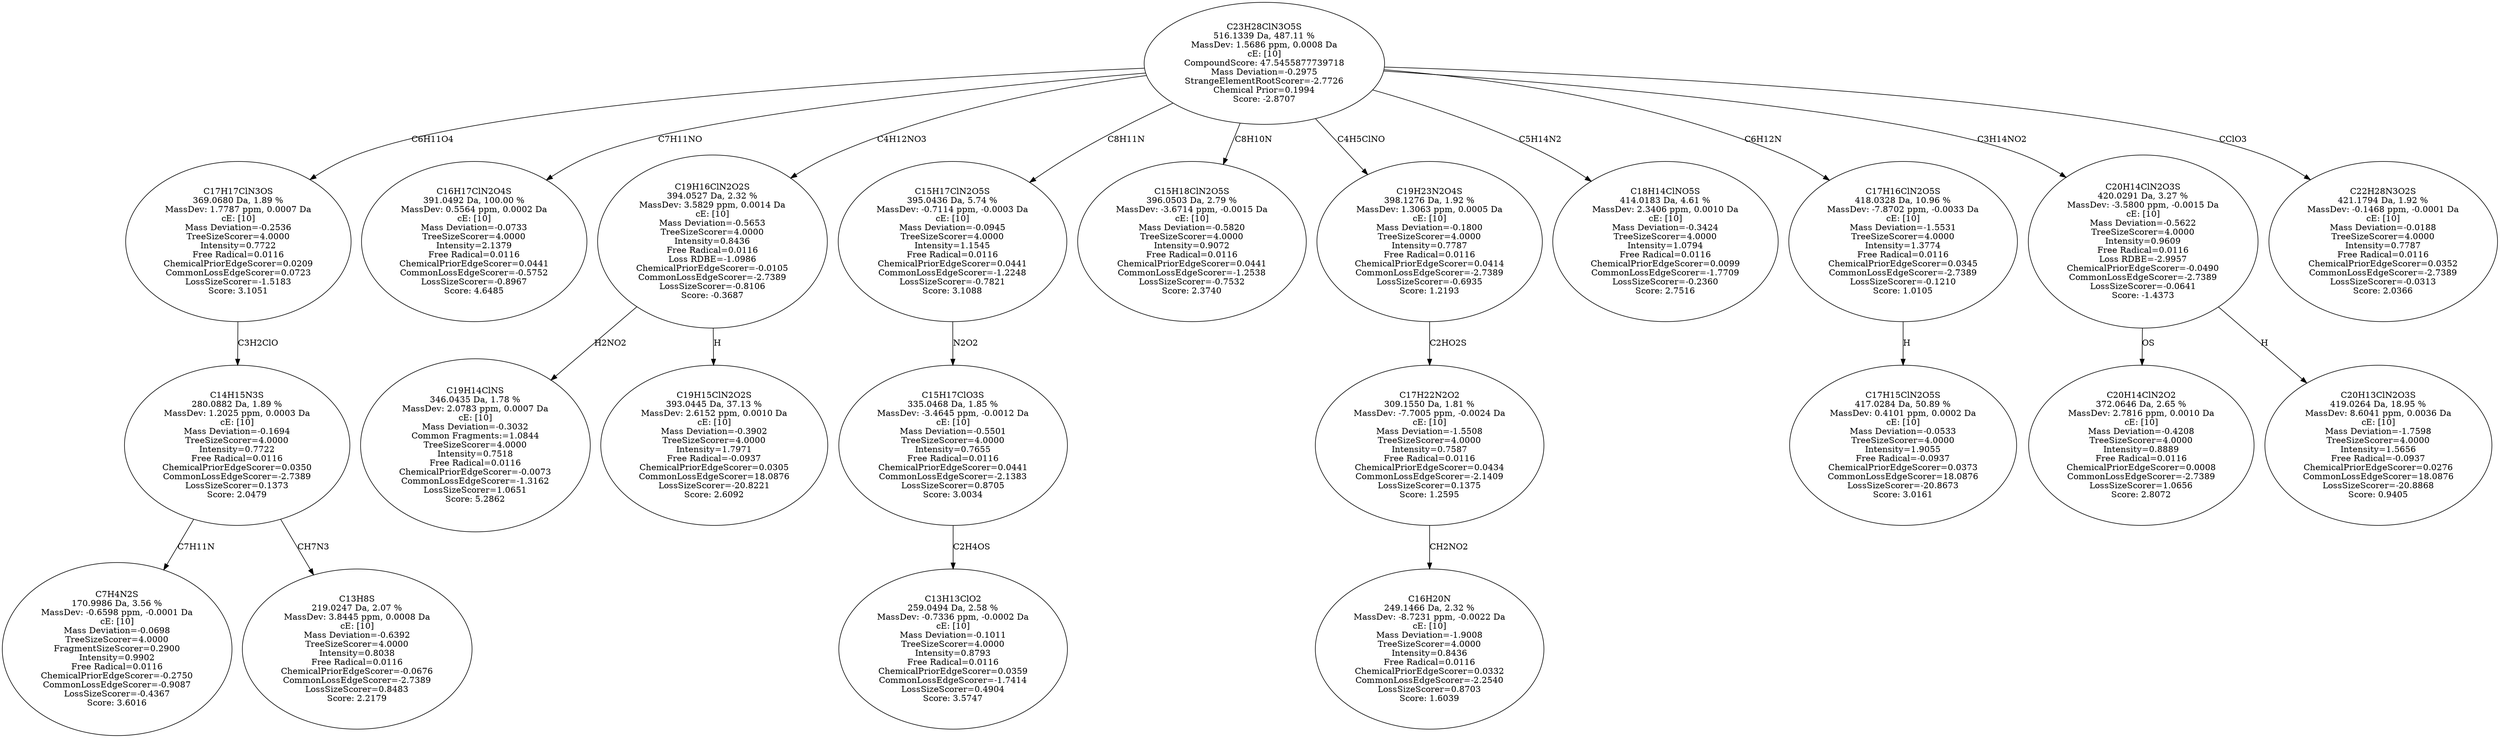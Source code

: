 strict digraph {
v1 [label="C7H4N2S\n170.9986 Da, 3.56 %\nMassDev: -0.6598 ppm, -0.0001 Da\ncE: [10]\nMass Deviation=-0.0698\nTreeSizeScorer=4.0000\nFragmentSizeScorer=0.2900\nIntensity=0.9902\nFree Radical=0.0116\nChemicalPriorEdgeScorer=-0.2750\nCommonLossEdgeScorer=-0.9087\nLossSizeScorer=-0.4367\nScore: 3.6016"];
v2 [label="C13H8S\n219.0247 Da, 2.07 %\nMassDev: 3.8445 ppm, 0.0008 Da\ncE: [10]\nMass Deviation=-0.6392\nTreeSizeScorer=4.0000\nIntensity=0.8038\nFree Radical=0.0116\nChemicalPriorEdgeScorer=-0.0676\nCommonLossEdgeScorer=-2.7389\nLossSizeScorer=0.8483\nScore: 2.2179"];
v3 [label="C14H15N3S\n280.0882 Da, 1.89 %\nMassDev: 1.2025 ppm, 0.0003 Da\ncE: [10]\nMass Deviation=-0.1694\nTreeSizeScorer=4.0000\nIntensity=0.7722\nFree Radical=0.0116\nChemicalPriorEdgeScorer=0.0350\nCommonLossEdgeScorer=-2.7389\nLossSizeScorer=0.1373\nScore: 2.0479"];
v4 [label="C17H17ClN3OS\n369.0680 Da, 1.89 %\nMassDev: 1.7787 ppm, 0.0007 Da\ncE: [10]\nMass Deviation=-0.2536\nTreeSizeScorer=4.0000\nIntensity=0.7722\nFree Radical=0.0116\nChemicalPriorEdgeScorer=0.0209\nCommonLossEdgeScorer=0.0723\nLossSizeScorer=-1.5183\nScore: 3.1051"];
v5 [label="C16H17ClN2O4S\n391.0492 Da, 100.00 %\nMassDev: 0.5564 ppm, 0.0002 Da\ncE: [10]\nMass Deviation=-0.0733\nTreeSizeScorer=4.0000\nIntensity=2.1379\nFree Radical=0.0116\nChemicalPriorEdgeScorer=0.0441\nCommonLossEdgeScorer=-0.5752\nLossSizeScorer=-0.8967\nScore: 4.6485"];
v6 [label="C19H14ClNS\n346.0435 Da, 1.78 %\nMassDev: 2.0783 ppm, 0.0007 Da\ncE: [10]\nMass Deviation=-0.3032\nCommon Fragments:=1.0844\nTreeSizeScorer=4.0000\nIntensity=0.7518\nFree Radical=0.0116\nChemicalPriorEdgeScorer=-0.0073\nCommonLossEdgeScorer=-1.3162\nLossSizeScorer=1.0651\nScore: 5.2862"];
v7 [label="C19H15ClN2O2S\n393.0445 Da, 37.13 %\nMassDev: 2.6152 ppm, 0.0010 Da\ncE: [10]\nMass Deviation=-0.3902\nTreeSizeScorer=4.0000\nIntensity=1.7971\nFree Radical=-0.0937\nChemicalPriorEdgeScorer=0.0305\nCommonLossEdgeScorer=18.0876\nLossSizeScorer=-20.8221\nScore: 2.6092"];
v8 [label="C19H16ClN2O2S\n394.0527 Da, 2.32 %\nMassDev: 3.5829 ppm, 0.0014 Da\ncE: [10]\nMass Deviation=-0.5653\nTreeSizeScorer=4.0000\nIntensity=0.8436\nFree Radical=0.0116\nLoss RDBE=-1.0986\nChemicalPriorEdgeScorer=-0.0105\nCommonLossEdgeScorer=-2.7389\nLossSizeScorer=-0.8106\nScore: -0.3687"];
v9 [label="C13H13ClO2\n259.0494 Da, 2.58 %\nMassDev: -0.7336 ppm, -0.0002 Da\ncE: [10]\nMass Deviation=-0.1011\nTreeSizeScorer=4.0000\nIntensity=0.8793\nFree Radical=0.0116\nChemicalPriorEdgeScorer=0.0359\nCommonLossEdgeScorer=-1.7414\nLossSizeScorer=0.4904\nScore: 3.5747"];
v10 [label="C15H17ClO3S\n335.0468 Da, 1.85 %\nMassDev: -3.4645 ppm, -0.0012 Da\ncE: [10]\nMass Deviation=-0.5501\nTreeSizeScorer=4.0000\nIntensity=0.7655\nFree Radical=0.0116\nChemicalPriorEdgeScorer=0.0441\nCommonLossEdgeScorer=-2.1383\nLossSizeScorer=0.8705\nScore: 3.0034"];
v11 [label="C15H17ClN2O5S\n395.0436 Da, 5.74 %\nMassDev: -0.7114 ppm, -0.0003 Da\ncE: [10]\nMass Deviation=-0.0945\nTreeSizeScorer=4.0000\nIntensity=1.1545\nFree Radical=0.0116\nChemicalPriorEdgeScorer=0.0441\nCommonLossEdgeScorer=-1.2248\nLossSizeScorer=-0.7821\nScore: 3.1088"];
v12 [label="C15H18ClN2O5S\n396.0503 Da, 2.79 %\nMassDev: -3.6714 ppm, -0.0015 Da\ncE: [10]\nMass Deviation=-0.5820\nTreeSizeScorer=4.0000\nIntensity=0.9072\nFree Radical=0.0116\nChemicalPriorEdgeScorer=0.0441\nCommonLossEdgeScorer=-1.2538\nLossSizeScorer=-0.7532\nScore: 2.3740"];
v13 [label="C16H20N\n249.1466 Da, 2.32 %\nMassDev: -8.7231 ppm, -0.0022 Da\ncE: [10]\nMass Deviation=-1.9008\nTreeSizeScorer=4.0000\nIntensity=0.8436\nFree Radical=0.0116\nChemicalPriorEdgeScorer=0.0332\nCommonLossEdgeScorer=-2.2540\nLossSizeScorer=0.8703\nScore: 1.6039"];
v14 [label="C17H22N2O2\n309.1550 Da, 1.81 %\nMassDev: -7.7005 ppm, -0.0024 Da\ncE: [10]\nMass Deviation=-1.5508\nTreeSizeScorer=4.0000\nIntensity=0.7587\nFree Radical=0.0116\nChemicalPriorEdgeScorer=0.0434\nCommonLossEdgeScorer=-2.1409\nLossSizeScorer=0.1375\nScore: 1.2595"];
v15 [label="C19H23N2O4S\n398.1276 Da, 1.92 %\nMassDev: 1.3063 ppm, 0.0005 Da\ncE: [10]\nMass Deviation=-0.1800\nTreeSizeScorer=4.0000\nIntensity=0.7787\nFree Radical=0.0116\nChemicalPriorEdgeScorer=0.0414\nCommonLossEdgeScorer=-2.7389\nLossSizeScorer=-0.6935\nScore: 1.2193"];
v16 [label="C18H14ClNO5S\n414.0183 Da, 4.61 %\nMassDev: 2.3406 ppm, 0.0010 Da\ncE: [10]\nMass Deviation=-0.3424\nTreeSizeScorer=4.0000\nIntensity=1.0794\nFree Radical=0.0116\nChemicalPriorEdgeScorer=0.0099\nCommonLossEdgeScorer=-1.7709\nLossSizeScorer=-0.2360\nScore: 2.7516"];
v17 [label="C17H15ClN2O5S\n417.0284 Da, 50.89 %\nMassDev: 0.4101 ppm, 0.0002 Da\ncE: [10]\nMass Deviation=-0.0533\nTreeSizeScorer=4.0000\nIntensity=1.9055\nFree Radical=-0.0937\nChemicalPriorEdgeScorer=0.0373\nCommonLossEdgeScorer=18.0876\nLossSizeScorer=-20.8673\nScore: 3.0161"];
v18 [label="C17H16ClN2O5S\n418.0328 Da, 10.96 %\nMassDev: -7.8702 ppm, -0.0033 Da\ncE: [10]\nMass Deviation=-1.5531\nTreeSizeScorer=4.0000\nIntensity=1.3774\nFree Radical=0.0116\nChemicalPriorEdgeScorer=0.0345\nCommonLossEdgeScorer=-2.7389\nLossSizeScorer=-0.1210\nScore: 1.0105"];
v19 [label="C20H14ClN2O2\n372.0646 Da, 2.65 %\nMassDev: 2.7816 ppm, 0.0010 Da\ncE: [10]\nMass Deviation=-0.4208\nTreeSizeScorer=4.0000\nIntensity=0.8889\nFree Radical=0.0116\nChemicalPriorEdgeScorer=0.0008\nCommonLossEdgeScorer=-2.7389\nLossSizeScorer=1.0656\nScore: 2.8072"];
v20 [label="C20H13ClN2O3S\n419.0264 Da, 18.95 %\nMassDev: 8.6041 ppm, 0.0036 Da\ncE: [10]\nMass Deviation=-1.7598\nTreeSizeScorer=4.0000\nIntensity=1.5656\nFree Radical=-0.0937\nChemicalPriorEdgeScorer=0.0276\nCommonLossEdgeScorer=18.0876\nLossSizeScorer=-20.8868\nScore: 0.9405"];
v21 [label="C20H14ClN2O3S\n420.0291 Da, 3.27 %\nMassDev: -3.5800 ppm, -0.0015 Da\ncE: [10]\nMass Deviation=-0.5622\nTreeSizeScorer=4.0000\nIntensity=0.9609\nFree Radical=0.0116\nLoss RDBE=-2.9957\nChemicalPriorEdgeScorer=-0.0490\nCommonLossEdgeScorer=-2.7389\nLossSizeScorer=-0.0641\nScore: -1.4373"];
v22 [label="C22H28N3O2S\n421.1794 Da, 1.92 %\nMassDev: -0.1468 ppm, -0.0001 Da\ncE: [10]\nMass Deviation=-0.0188\nTreeSizeScorer=4.0000\nIntensity=0.7787\nFree Radical=0.0116\nChemicalPriorEdgeScorer=0.0352\nCommonLossEdgeScorer=-2.7389\nLossSizeScorer=-0.0313\nScore: 2.0366"];
v23 [label="C23H28ClN3O5S\n516.1339 Da, 487.11 %\nMassDev: 1.5686 ppm, 0.0008 Da\ncE: [10]\nCompoundScore: 47.5455877739718\nMass Deviation=-0.2975\nStrangeElementRootScorer=-2.7726\nChemical Prior=0.1994\nScore: -2.8707"];
v3 -> v1 [label="C7H11N"];
v3 -> v2 [label="CH7N3"];
v4 -> v3 [label="C3H2ClO"];
v23 -> v4 [label="C6H11O4"];
v23 -> v5 [label="C7H11NO"];
v8 -> v6 [label="H2NO2"];
v8 -> v7 [label="H"];
v23 -> v8 [label="C4H12NO3"];
v10 -> v9 [label="C2H4OS"];
v11 -> v10 [label="N2O2"];
v23 -> v11 [label="C8H11N"];
v23 -> v12 [label="C8H10N"];
v14 -> v13 [label="CH2NO2"];
v15 -> v14 [label="C2HO2S"];
v23 -> v15 [label="C4H5ClNO"];
v23 -> v16 [label="C5H14N2"];
v18 -> v17 [label="H"];
v23 -> v18 [label="C6H12N"];
v21 -> v19 [label="OS"];
v21 -> v20 [label="H"];
v23 -> v21 [label="C3H14NO2"];
v23 -> v22 [label="CClO3"];
}